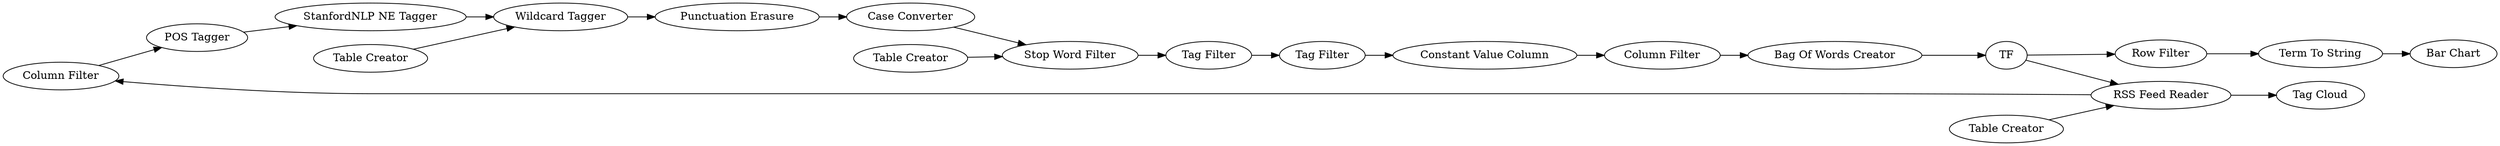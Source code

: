 digraph {
	60 -> 7
	51 -> 50
	23 -> 24
	17 -> 20
	42 -> 53
	16 -> 15
	20 -> 23
	10 -> 12
	53 -> 52
	15 -> 17
	24 -> 51
	12 -> 16
	55 -> 54
	7 -> 9
	56 -> 55
	11 -> 10
	53 -> 60
	50 -> 53
	9 -> 10
	50 -> 56
	19 -> 15
	55 [label="Term To String"]
	7 [label="POS Tagger"]
	9 [label="StanfordNLP NE Tagger"]
	17 [label="Tag Filter"]
	19 [label="Table Creator"]
	24 [label="Column Filter"]
	51 [label="Bag Of Words Creator"]
	56 [label="Row Filter"]
	15 [label="Stop Word Filter"]
	54 [label="Bar Chart"]
	12 [label="Punctuation Erasure"]
	10 [label="Wildcard Tagger"]
	16 [label="Case Converter"]
	50 [label=TF]
	42 [label="Table Creator"]
	53 [label="RSS Feed Reader"]
	11 [label="Table Creator"]
	23 [label="Constant Value Column"]
	60 [label="Column Filter"]
	20 [label="Tag Filter"]
	52 [label="Tag Cloud"]
	rankdir=LR
}
